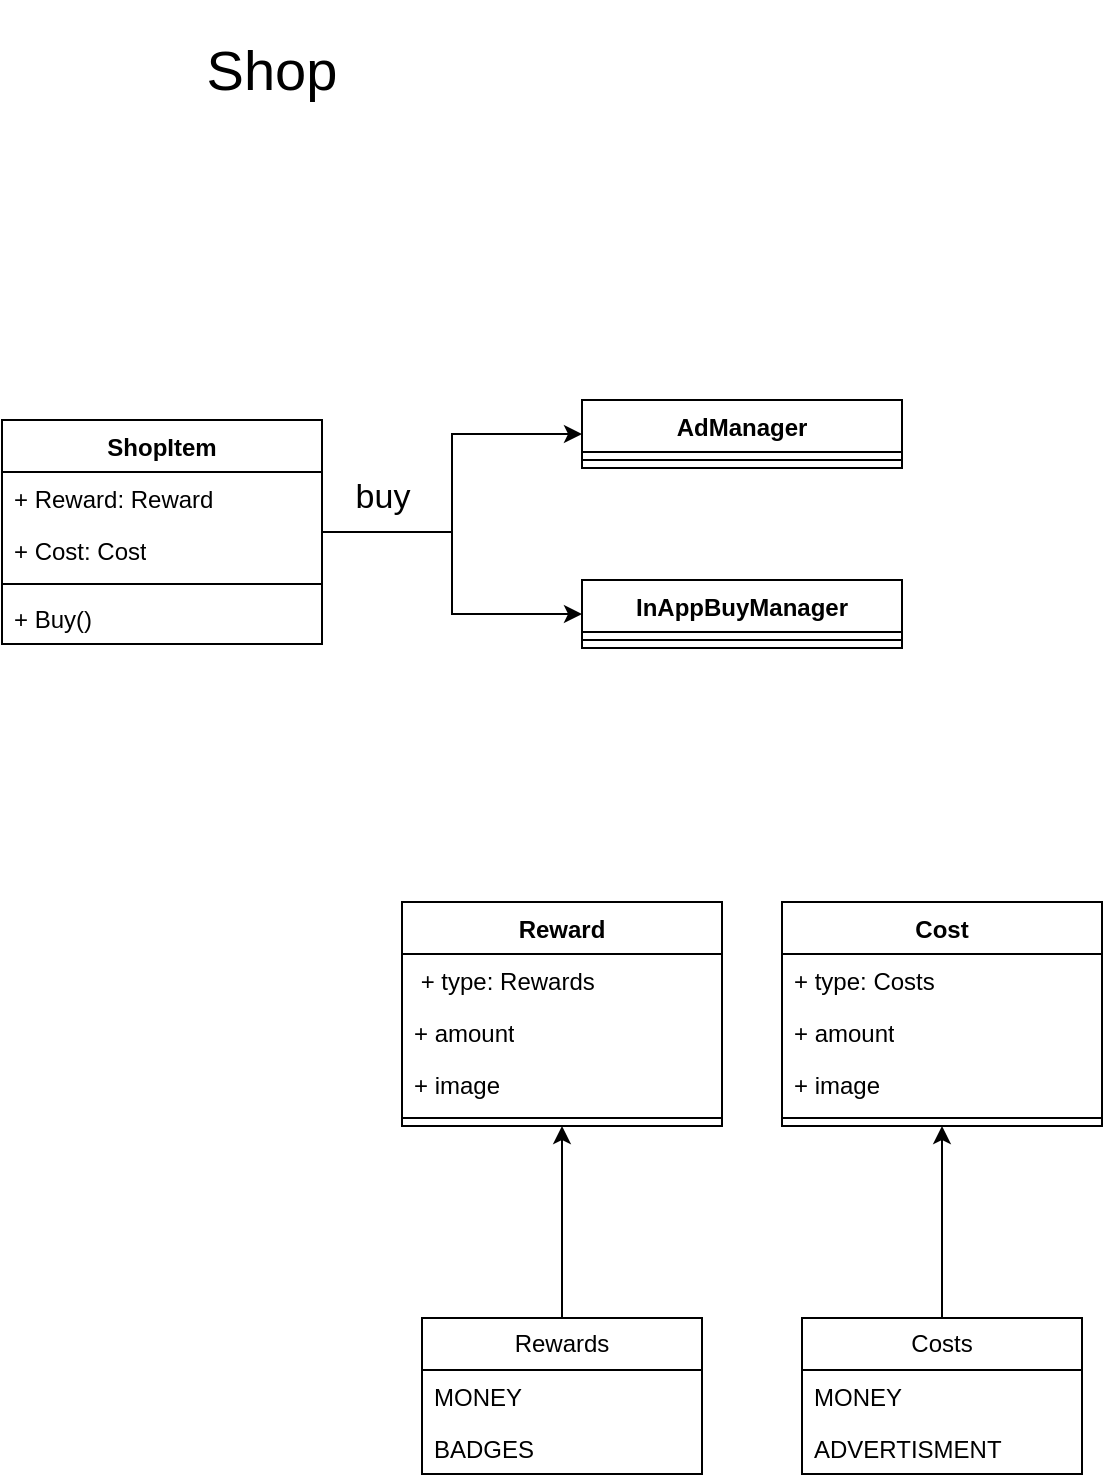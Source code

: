 <mxfile version="23.1.8" type="device">
  <diagram name="Seite-1" id="hcZRkxmDvBzuSJ_KVndM">
    <mxGraphModel dx="1386" dy="759" grid="1" gridSize="10" guides="1" tooltips="1" connect="1" arrows="1" fold="1" page="1" pageScale="1" pageWidth="827" pageHeight="1169" math="0" shadow="0">
      <root>
        <mxCell id="0" />
        <mxCell id="1" parent="0" />
        <mxCell id="HbdplBLbu0miOA40WOdY-35" style="edgeStyle=orthogonalEdgeStyle;rounded=0;orthogonalLoop=1;jettySize=auto;html=1;" edge="1" parent="1" source="HbdplBLbu0miOA40WOdY-2" target="HbdplBLbu0miOA40WOdY-7">
          <mxGeometry relative="1" as="geometry" />
        </mxCell>
        <mxCell id="HbdplBLbu0miOA40WOdY-36" value="buy" style="edgeLabel;html=1;align=center;verticalAlign=middle;resizable=0;points=[];fontSize=17;" vertex="1" connectable="0" parent="HbdplBLbu0miOA40WOdY-35">
          <mxGeometry x="0.331" y="-2" relative="1" as="geometry">
            <mxPoint x="-40" y="30" as="offset" />
          </mxGeometry>
        </mxCell>
        <mxCell id="HbdplBLbu0miOA40WOdY-39" style="edgeStyle=orthogonalEdgeStyle;rounded=0;orthogonalLoop=1;jettySize=auto;html=1;" edge="1" parent="1" source="HbdplBLbu0miOA40WOdY-2" target="HbdplBLbu0miOA40WOdY-37">
          <mxGeometry relative="1" as="geometry" />
        </mxCell>
        <mxCell id="HbdplBLbu0miOA40WOdY-2" value="ShopItem" style="swimlane;fontStyle=1;align=center;verticalAlign=top;childLayout=stackLayout;horizontal=1;startSize=26;horizontalStack=0;resizeParent=1;resizeParentMax=0;resizeLast=0;collapsible=1;marginBottom=0;whiteSpace=wrap;html=1;" vertex="1" parent="1">
          <mxGeometry x="260" y="240" width="160" height="112" as="geometry" />
        </mxCell>
        <mxCell id="HbdplBLbu0miOA40WOdY-12" value="+ Reward: Reward" style="text;strokeColor=none;fillColor=none;align=left;verticalAlign=top;spacingLeft=4;spacingRight=4;overflow=hidden;rotatable=0;points=[[0,0.5],[1,0.5]];portConstraint=eastwest;whiteSpace=wrap;html=1;" vertex="1" parent="HbdplBLbu0miOA40WOdY-2">
          <mxGeometry y="26" width="160" height="26" as="geometry" />
        </mxCell>
        <mxCell id="HbdplBLbu0miOA40WOdY-13" value="+ Cost: Cost" style="text;strokeColor=none;fillColor=none;align=left;verticalAlign=top;spacingLeft=4;spacingRight=4;overflow=hidden;rotatable=0;points=[[0,0.5],[1,0.5]];portConstraint=eastwest;whiteSpace=wrap;html=1;" vertex="1" parent="HbdplBLbu0miOA40WOdY-2">
          <mxGeometry y="52" width="160" height="26" as="geometry" />
        </mxCell>
        <mxCell id="HbdplBLbu0miOA40WOdY-4" value="" style="line;strokeWidth=1;fillColor=none;align=left;verticalAlign=middle;spacingTop=-1;spacingLeft=3;spacingRight=3;rotatable=0;labelPosition=right;points=[];portConstraint=eastwest;strokeColor=inherit;" vertex="1" parent="HbdplBLbu0miOA40WOdY-2">
          <mxGeometry y="78" width="160" height="8" as="geometry" />
        </mxCell>
        <mxCell id="HbdplBLbu0miOA40WOdY-5" value="+ Buy()" style="text;strokeColor=none;fillColor=none;align=left;verticalAlign=top;spacingLeft=4;spacingRight=4;overflow=hidden;rotatable=0;points=[[0,0.5],[1,0.5]];portConstraint=eastwest;whiteSpace=wrap;html=1;" vertex="1" parent="HbdplBLbu0miOA40WOdY-2">
          <mxGeometry y="86" width="160" height="26" as="geometry" />
        </mxCell>
        <mxCell id="HbdplBLbu0miOA40WOdY-6" value="Shop" style="text;html=1;align=center;verticalAlign=middle;whiteSpace=wrap;rounded=0;fontSize=28;" vertex="1" parent="1">
          <mxGeometry x="310" y="30" width="170" height="70" as="geometry" />
        </mxCell>
        <mxCell id="HbdplBLbu0miOA40WOdY-7" value="AdManager&lt;div&gt;&lt;br/&gt;&lt;/div&gt;" style="swimlane;fontStyle=1;align=center;verticalAlign=top;childLayout=stackLayout;horizontal=1;startSize=26;horizontalStack=0;resizeParent=1;resizeParentMax=0;resizeLast=0;collapsible=1;marginBottom=0;whiteSpace=wrap;html=1;" vertex="1" parent="1">
          <mxGeometry x="550" y="230" width="160" height="34" as="geometry" />
        </mxCell>
        <mxCell id="HbdplBLbu0miOA40WOdY-9" value="" style="line;strokeWidth=1;fillColor=none;align=left;verticalAlign=middle;spacingTop=-1;spacingLeft=3;spacingRight=3;rotatable=0;labelPosition=right;points=[];portConstraint=eastwest;strokeColor=inherit;" vertex="1" parent="HbdplBLbu0miOA40WOdY-7">
          <mxGeometry y="26" width="160" height="8" as="geometry" />
        </mxCell>
        <mxCell id="HbdplBLbu0miOA40WOdY-14" value="Reward" style="swimlane;fontStyle=1;align=center;verticalAlign=top;childLayout=stackLayout;horizontal=1;startSize=26;horizontalStack=0;resizeParent=1;resizeParentMax=0;resizeLast=0;collapsible=1;marginBottom=0;whiteSpace=wrap;html=1;" vertex="1" parent="1">
          <mxGeometry x="460" y="481" width="160" height="112" as="geometry" />
        </mxCell>
        <mxCell id="HbdplBLbu0miOA40WOdY-15" value="&amp;nbsp;+ type: Rewards" style="text;strokeColor=none;fillColor=none;align=left;verticalAlign=top;spacingLeft=4;spacingRight=4;overflow=hidden;rotatable=0;points=[[0,0.5],[1,0.5]];portConstraint=eastwest;whiteSpace=wrap;html=1;" vertex="1" parent="HbdplBLbu0miOA40WOdY-14">
          <mxGeometry y="26" width="160" height="26" as="geometry" />
        </mxCell>
        <mxCell id="HbdplBLbu0miOA40WOdY-16" value="+ amount" style="text;strokeColor=none;fillColor=none;align=left;verticalAlign=top;spacingLeft=4;spacingRight=4;overflow=hidden;rotatable=0;points=[[0,0.5],[1,0.5]];portConstraint=eastwest;whiteSpace=wrap;html=1;" vertex="1" parent="HbdplBLbu0miOA40WOdY-14">
          <mxGeometry y="52" width="160" height="26" as="geometry" />
        </mxCell>
        <mxCell id="HbdplBLbu0miOA40WOdY-41" value="+ image" style="text;strokeColor=none;fillColor=none;align=left;verticalAlign=top;spacingLeft=4;spacingRight=4;overflow=hidden;rotatable=0;points=[[0,0.5],[1,0.5]];portConstraint=eastwest;whiteSpace=wrap;html=1;" vertex="1" parent="HbdplBLbu0miOA40WOdY-14">
          <mxGeometry y="78" width="160" height="26" as="geometry" />
        </mxCell>
        <mxCell id="HbdplBLbu0miOA40WOdY-19" value="" style="line;strokeWidth=1;fillColor=none;align=left;verticalAlign=middle;spacingTop=-1;spacingLeft=3;spacingRight=3;rotatable=0;labelPosition=right;points=[];portConstraint=eastwest;strokeColor=inherit;" vertex="1" parent="HbdplBLbu0miOA40WOdY-14">
          <mxGeometry y="104" width="160" height="8" as="geometry" />
        </mxCell>
        <mxCell id="HbdplBLbu0miOA40WOdY-21" value="Cost" style="swimlane;fontStyle=1;align=center;verticalAlign=top;childLayout=stackLayout;horizontal=1;startSize=26;horizontalStack=0;resizeParent=1;resizeParentMax=0;resizeLast=0;collapsible=1;marginBottom=0;whiteSpace=wrap;html=1;" vertex="1" parent="1">
          <mxGeometry x="650" y="481" width="160" height="112" as="geometry" />
        </mxCell>
        <mxCell id="HbdplBLbu0miOA40WOdY-22" value="+ type: Costs" style="text;strokeColor=none;fillColor=none;align=left;verticalAlign=top;spacingLeft=4;spacingRight=4;overflow=hidden;rotatable=0;points=[[0,0.5],[1,0.5]];portConstraint=eastwest;whiteSpace=wrap;html=1;" vertex="1" parent="HbdplBLbu0miOA40WOdY-21">
          <mxGeometry y="26" width="160" height="26" as="geometry" />
        </mxCell>
        <mxCell id="HbdplBLbu0miOA40WOdY-23" value="+ amount" style="text;strokeColor=none;fillColor=none;align=left;verticalAlign=top;spacingLeft=4;spacingRight=4;overflow=hidden;rotatable=0;points=[[0,0.5],[1,0.5]];portConstraint=eastwest;whiteSpace=wrap;html=1;" vertex="1" parent="HbdplBLbu0miOA40WOdY-21">
          <mxGeometry y="52" width="160" height="26" as="geometry" />
        </mxCell>
        <mxCell id="HbdplBLbu0miOA40WOdY-40" value="+ image" style="text;strokeColor=none;fillColor=none;align=left;verticalAlign=top;spacingLeft=4;spacingRight=4;overflow=hidden;rotatable=0;points=[[0,0.5],[1,0.5]];portConstraint=eastwest;whiteSpace=wrap;html=1;" vertex="1" parent="HbdplBLbu0miOA40WOdY-21">
          <mxGeometry y="78" width="160" height="26" as="geometry" />
        </mxCell>
        <mxCell id="HbdplBLbu0miOA40WOdY-24" value="" style="line;strokeWidth=1;fillColor=none;align=left;verticalAlign=middle;spacingTop=-1;spacingLeft=3;spacingRight=3;rotatable=0;labelPosition=right;points=[];portConstraint=eastwest;strokeColor=inherit;" vertex="1" parent="HbdplBLbu0miOA40WOdY-21">
          <mxGeometry y="104" width="160" height="8" as="geometry" />
        </mxCell>
        <mxCell id="HbdplBLbu0miOA40WOdY-33" style="edgeStyle=orthogonalEdgeStyle;rounded=0;orthogonalLoop=1;jettySize=auto;html=1;" edge="1" parent="1" source="HbdplBLbu0miOA40WOdY-26" target="HbdplBLbu0miOA40WOdY-14">
          <mxGeometry relative="1" as="geometry" />
        </mxCell>
        <mxCell id="HbdplBLbu0miOA40WOdY-26" value="Rewards" style="swimlane;fontStyle=0;childLayout=stackLayout;horizontal=1;startSize=26;fillColor=none;horizontalStack=0;resizeParent=1;resizeParentMax=0;resizeLast=0;collapsible=1;marginBottom=0;whiteSpace=wrap;html=1;" vertex="1" parent="1">
          <mxGeometry x="470" y="689" width="140" height="78" as="geometry" />
        </mxCell>
        <mxCell id="HbdplBLbu0miOA40WOdY-27" value="MONEY" style="text;strokeColor=none;fillColor=none;align=left;verticalAlign=top;spacingLeft=4;spacingRight=4;overflow=hidden;rotatable=0;points=[[0,0.5],[1,0.5]];portConstraint=eastwest;whiteSpace=wrap;html=1;" vertex="1" parent="HbdplBLbu0miOA40WOdY-26">
          <mxGeometry y="26" width="140" height="26" as="geometry" />
        </mxCell>
        <mxCell id="HbdplBLbu0miOA40WOdY-28" value="BADGES" style="text;strokeColor=none;fillColor=none;align=left;verticalAlign=top;spacingLeft=4;spacingRight=4;overflow=hidden;rotatable=0;points=[[0,0.5],[1,0.5]];portConstraint=eastwest;whiteSpace=wrap;html=1;" vertex="1" parent="HbdplBLbu0miOA40WOdY-26">
          <mxGeometry y="52" width="140" height="26" as="geometry" />
        </mxCell>
        <mxCell id="HbdplBLbu0miOA40WOdY-34" style="edgeStyle=orthogonalEdgeStyle;rounded=0;orthogonalLoop=1;jettySize=auto;html=1;" edge="1" parent="1" source="HbdplBLbu0miOA40WOdY-30" target="HbdplBLbu0miOA40WOdY-21">
          <mxGeometry relative="1" as="geometry" />
        </mxCell>
        <mxCell id="HbdplBLbu0miOA40WOdY-30" value="Costs" style="swimlane;fontStyle=0;childLayout=stackLayout;horizontal=1;startSize=26;fillColor=none;horizontalStack=0;resizeParent=1;resizeParentMax=0;resizeLast=0;collapsible=1;marginBottom=0;whiteSpace=wrap;html=1;" vertex="1" parent="1">
          <mxGeometry x="660" y="689" width="140" height="78" as="geometry" />
        </mxCell>
        <mxCell id="HbdplBLbu0miOA40WOdY-31" value="MONEY" style="text;strokeColor=none;fillColor=none;align=left;verticalAlign=top;spacingLeft=4;spacingRight=4;overflow=hidden;rotatable=0;points=[[0,0.5],[1,0.5]];portConstraint=eastwest;whiteSpace=wrap;html=1;" vertex="1" parent="HbdplBLbu0miOA40WOdY-30">
          <mxGeometry y="26" width="140" height="26" as="geometry" />
        </mxCell>
        <mxCell id="HbdplBLbu0miOA40WOdY-32" value="ADVERTISMENT" style="text;strokeColor=none;fillColor=none;align=left;verticalAlign=top;spacingLeft=4;spacingRight=4;overflow=hidden;rotatable=0;points=[[0,0.5],[1,0.5]];portConstraint=eastwest;whiteSpace=wrap;html=1;" vertex="1" parent="HbdplBLbu0miOA40WOdY-30">
          <mxGeometry y="52" width="140" height="26" as="geometry" />
        </mxCell>
        <mxCell id="HbdplBLbu0miOA40WOdY-37" value="InAppBuyManager" style="swimlane;fontStyle=1;align=center;verticalAlign=top;childLayout=stackLayout;horizontal=1;startSize=26;horizontalStack=0;resizeParent=1;resizeParentMax=0;resizeLast=0;collapsible=1;marginBottom=0;whiteSpace=wrap;html=1;" vertex="1" parent="1">
          <mxGeometry x="550" y="320" width="160" height="34" as="geometry" />
        </mxCell>
        <mxCell id="HbdplBLbu0miOA40WOdY-38" value="" style="line;strokeWidth=1;fillColor=none;align=left;verticalAlign=middle;spacingTop=-1;spacingLeft=3;spacingRight=3;rotatable=0;labelPosition=right;points=[];portConstraint=eastwest;strokeColor=inherit;" vertex="1" parent="HbdplBLbu0miOA40WOdY-37">
          <mxGeometry y="26" width="160" height="8" as="geometry" />
        </mxCell>
      </root>
    </mxGraphModel>
  </diagram>
</mxfile>
